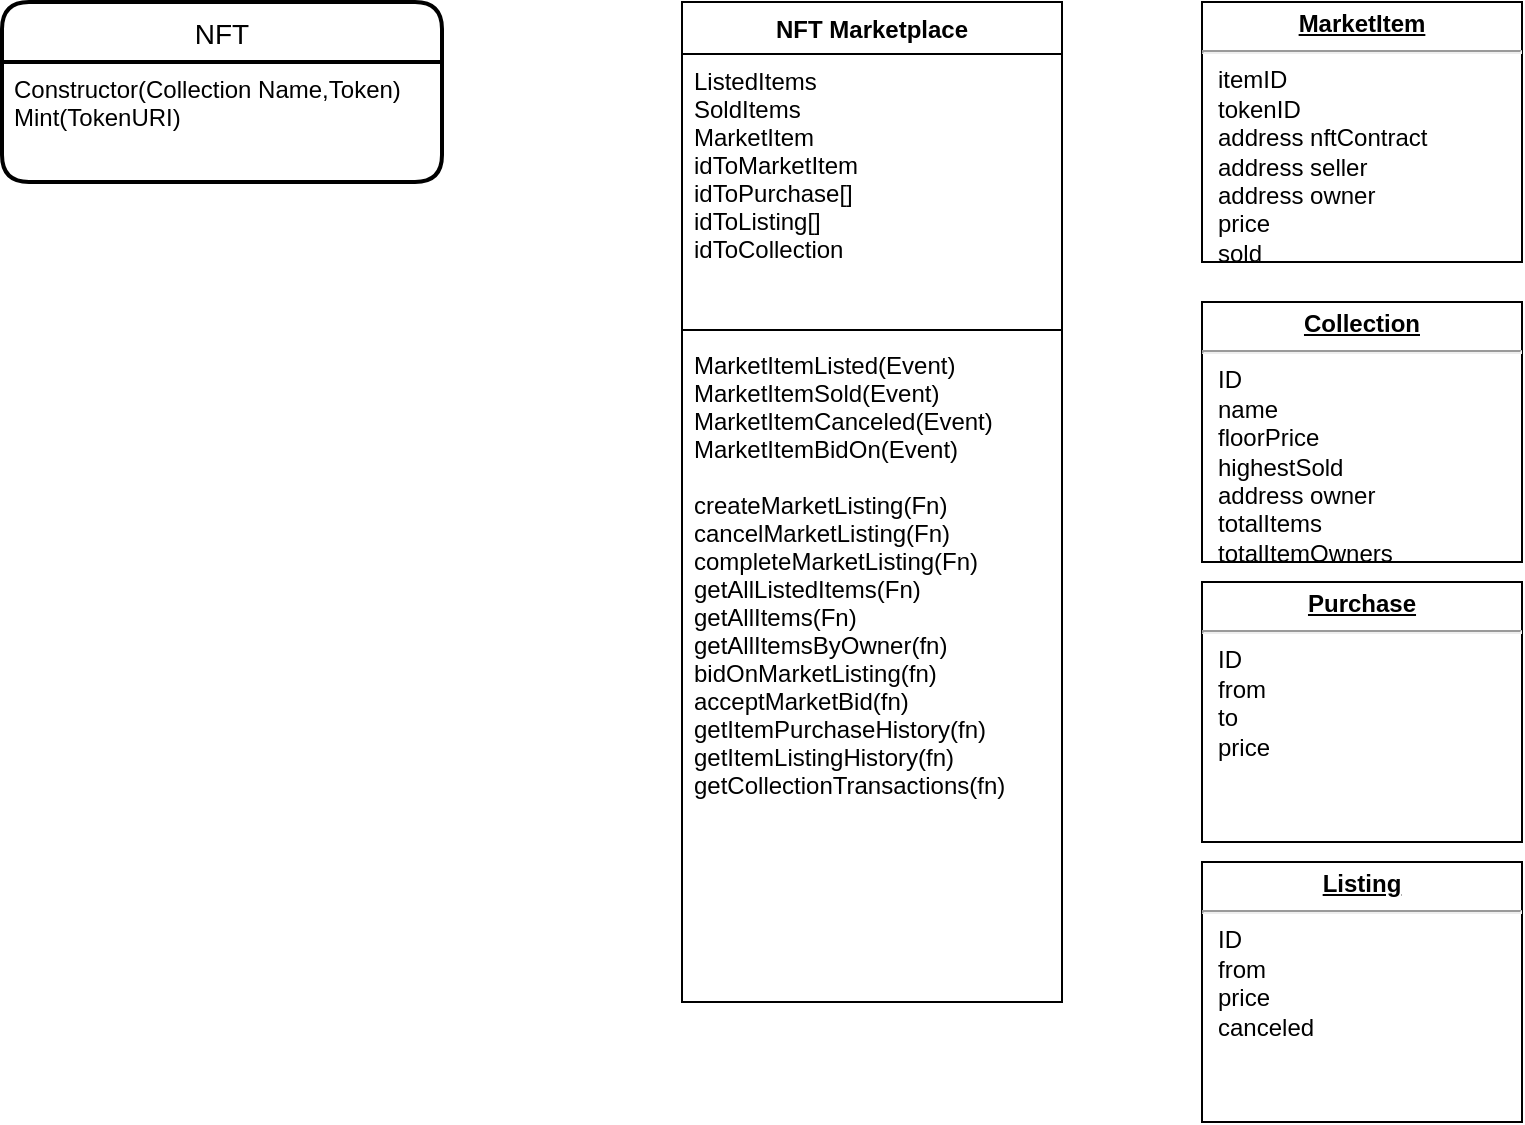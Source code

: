 <mxfile version="15.9.4" type="github">
  <diagram id="Ls3BscrLmf5ay_v6jA9M" name="Page-1">
    <mxGraphModel dx="1426" dy="853" grid="1" gridSize="10" guides="1" tooltips="1" connect="1" arrows="1" fold="1" page="1" pageScale="1" pageWidth="827" pageHeight="1169" math="0" shadow="0">
      <root>
        <mxCell id="0" />
        <mxCell id="1" parent="0" />
        <mxCell id="LEnXh5cVWzvg013hXR3P-15" value="NFT" style="swimlane;childLayout=stackLayout;horizontal=1;startSize=30;horizontalStack=0;rounded=1;fontSize=14;fontStyle=0;strokeWidth=2;resizeParent=0;resizeLast=1;shadow=0;dashed=0;align=center;" vertex="1" parent="1">
          <mxGeometry x="30" y="30" width="220" height="90" as="geometry" />
        </mxCell>
        <mxCell id="LEnXh5cVWzvg013hXR3P-16" value="Constructor(Collection Name,Token)&#xa;Mint(TokenURI)" style="align=left;strokeColor=none;fillColor=none;spacingLeft=4;fontSize=12;verticalAlign=top;resizable=0;rotatable=0;part=1;" vertex="1" parent="LEnXh5cVWzvg013hXR3P-15">
          <mxGeometry y="30" width="220" height="60" as="geometry" />
        </mxCell>
        <mxCell id="LEnXh5cVWzvg013hXR3P-19" value="NFT Marketplace" style="swimlane;fontStyle=1;align=center;verticalAlign=top;childLayout=stackLayout;horizontal=1;startSize=26;horizontalStack=0;resizeParent=1;resizeParentMax=0;resizeLast=0;collapsible=1;marginBottom=0;" vertex="1" parent="1">
          <mxGeometry x="370" y="30" width="190" height="500" as="geometry" />
        </mxCell>
        <mxCell id="LEnXh5cVWzvg013hXR3P-20" value="ListedItems&#xa;SoldItems&#xa;MarketItem&#xa;idToMarketItem&#xa;idToPurchase[]&#xa;idToListing[]&#xa;idToCollection&#xa;" style="text;strokeColor=none;fillColor=none;align=left;verticalAlign=top;spacingLeft=4;spacingRight=4;overflow=hidden;rotatable=0;points=[[0,0.5],[1,0.5]];portConstraint=eastwest;" vertex="1" parent="LEnXh5cVWzvg013hXR3P-19">
          <mxGeometry y="26" width="190" height="134" as="geometry" />
        </mxCell>
        <mxCell id="LEnXh5cVWzvg013hXR3P-21" value="" style="line;strokeWidth=1;fillColor=none;align=left;verticalAlign=middle;spacingTop=-1;spacingLeft=3;spacingRight=3;rotatable=0;labelPosition=right;points=[];portConstraint=eastwest;" vertex="1" parent="LEnXh5cVWzvg013hXR3P-19">
          <mxGeometry y="160" width="190" height="8" as="geometry" />
        </mxCell>
        <mxCell id="LEnXh5cVWzvg013hXR3P-22" value="MarketItemListed(Event)&#xa;MarketItemSold(Event)&#xa;MarketItemCanceled(Event)&#xa;MarketItemBidOn(Event)&#xa;&#xa;createMarketListing(Fn)&#xa;cancelMarketListing(Fn)&#xa;completeMarketListing(Fn)&#xa;getAllListedItems(Fn)&#xa;getAllItems(Fn)&#xa;getAllItemsByOwner(fn)&#xa;bidOnMarketListing(fn)&#xa;acceptMarketBid(fn)&#xa;getItemPurchaseHistory(fn)&#xa;getItemListingHistory(fn)&#xa;getCollectionTransactions(fn)&#xa;&#xa;" style="text;strokeColor=none;fillColor=none;align=left;verticalAlign=top;spacingLeft=4;spacingRight=4;overflow=hidden;rotatable=0;points=[[0,0.5],[1,0.5]];portConstraint=eastwest;" vertex="1" parent="LEnXh5cVWzvg013hXR3P-19">
          <mxGeometry y="168" width="190" height="332" as="geometry" />
        </mxCell>
        <mxCell id="LEnXh5cVWzvg013hXR3P-23" value="&lt;p style=&quot;margin: 0px ; margin-top: 4px ; text-align: center ; text-decoration: underline&quot;&gt;&lt;b&gt;MarketItem&lt;/b&gt;&lt;/p&gt;&lt;hr&gt;&lt;p style=&quot;margin: 0px ; margin-left: 8px&quot;&gt;itemID&lt;/p&gt;&lt;p style=&quot;margin: 0px ; margin-left: 8px&quot;&gt;tokenID&lt;/p&gt;&lt;p style=&quot;margin: 0px ; margin-left: 8px&quot;&gt;address nftContract&lt;/p&gt;&lt;p style=&quot;margin: 0px ; margin-left: 8px&quot;&gt;address seller&lt;/p&gt;&lt;p style=&quot;margin: 0px ; margin-left: 8px&quot;&gt;address owner&lt;/p&gt;&lt;p style=&quot;margin: 0px ; margin-left: 8px&quot;&gt;price&lt;/p&gt;&lt;p style=&quot;margin: 0px ; margin-left: 8px&quot;&gt;sold&lt;/p&gt;" style="verticalAlign=top;align=left;overflow=fill;fontSize=12;fontFamily=Helvetica;html=1;" vertex="1" parent="1">
          <mxGeometry x="630" y="30" width="160" height="130" as="geometry" />
        </mxCell>
        <mxCell id="LEnXh5cVWzvg013hXR3P-24" value="&lt;p style=&quot;margin: 0px ; margin-top: 4px ; text-align: center ; text-decoration: underline&quot;&gt;&lt;b&gt;Collection&lt;/b&gt;&lt;/p&gt;&lt;hr&gt;&lt;p style=&quot;margin: 0px ; margin-left: 8px&quot;&gt;ID&lt;/p&gt;&lt;p style=&quot;margin: 0px ; margin-left: 8px&quot;&gt;name&lt;/p&gt;&lt;p style=&quot;margin: 0px ; margin-left: 8px&quot;&gt;floorPrice&lt;/p&gt;&lt;p style=&quot;margin: 0px ; margin-left: 8px&quot;&gt;highestSold&lt;/p&gt;&lt;p style=&quot;margin: 0px ; margin-left: 8px&quot;&gt;address owner&lt;/p&gt;&lt;p style=&quot;margin: 0px ; margin-left: 8px&quot;&gt;totalItems&lt;/p&gt;&lt;p style=&quot;margin: 0px ; margin-left: 8px&quot;&gt;totalItemOwners&lt;/p&gt;" style="verticalAlign=top;align=left;overflow=fill;fontSize=12;fontFamily=Helvetica;html=1;" vertex="1" parent="1">
          <mxGeometry x="630" y="180" width="160" height="130" as="geometry" />
        </mxCell>
        <mxCell id="LEnXh5cVWzvg013hXR3P-26" value="&lt;p style=&quot;margin: 0px ; margin-top: 4px ; text-align: center ; text-decoration: underline&quot;&gt;&lt;b&gt;Purchase&lt;/b&gt;&lt;/p&gt;&lt;hr&gt;&lt;p style=&quot;margin: 0px ; margin-left: 8px&quot;&gt;ID&lt;/p&gt;&lt;p style=&quot;margin: 0px ; margin-left: 8px&quot;&gt;from&lt;/p&gt;&lt;p style=&quot;margin: 0px ; margin-left: 8px&quot;&gt;to&lt;/p&gt;&lt;p style=&quot;margin: 0px ; margin-left: 8px&quot;&gt;price&lt;/p&gt;" style="verticalAlign=top;align=left;overflow=fill;fontSize=12;fontFamily=Helvetica;html=1;" vertex="1" parent="1">
          <mxGeometry x="630" y="320" width="160" height="130" as="geometry" />
        </mxCell>
        <mxCell id="LEnXh5cVWzvg013hXR3P-27" value="&lt;p style=&quot;margin: 0px ; margin-top: 4px ; text-align: center ; text-decoration: underline&quot;&gt;&lt;b&gt;Listing&lt;/b&gt;&lt;/p&gt;&lt;hr&gt;&lt;p style=&quot;margin: 0px ; margin-left: 8px&quot;&gt;ID&lt;/p&gt;&lt;p style=&quot;margin: 0px ; margin-left: 8px&quot;&gt;from&lt;/p&gt;&lt;p style=&quot;margin: 0px ; margin-left: 8px&quot;&gt;price&lt;/p&gt;&lt;p style=&quot;margin: 0px ; margin-left: 8px&quot;&gt;canceled&lt;/p&gt;" style="verticalAlign=top;align=left;overflow=fill;fontSize=12;fontFamily=Helvetica;html=1;" vertex="1" parent="1">
          <mxGeometry x="630" y="460" width="160" height="130" as="geometry" />
        </mxCell>
      </root>
    </mxGraphModel>
  </diagram>
</mxfile>
